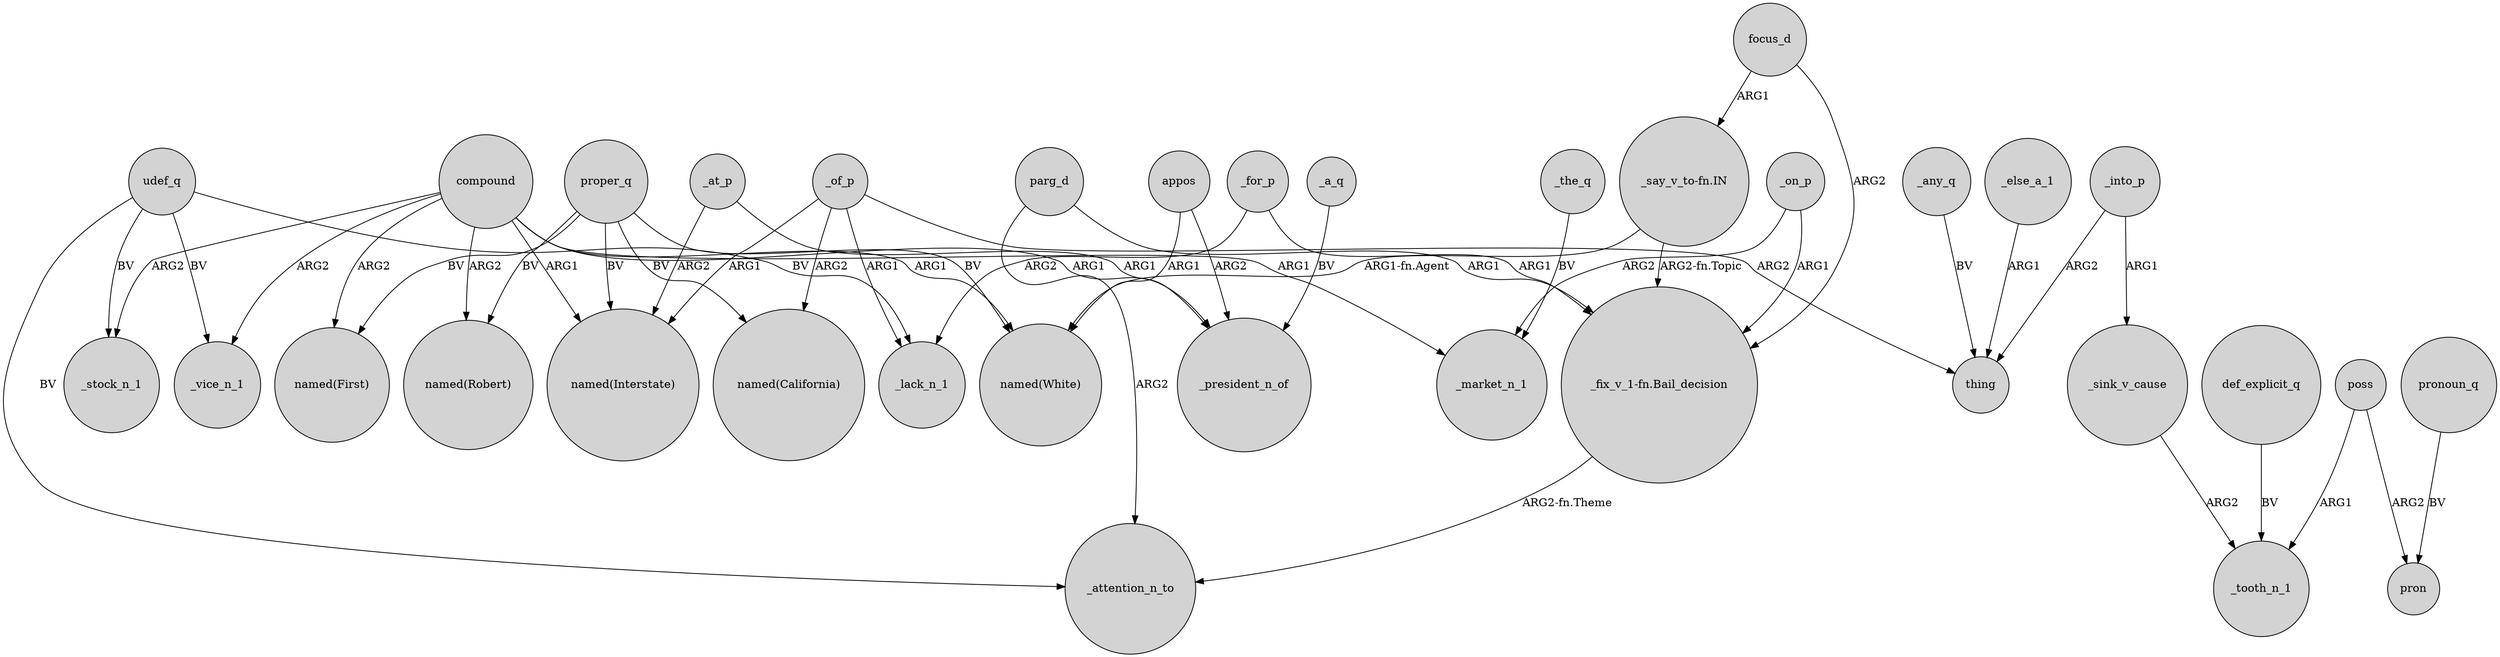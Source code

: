 digraph {
	node [shape=circle style=filled]
	_at_p -> "named(Interstate)" [label=ARG2]
	"_say_v_to-fn.IN" -> "_fix_v_1-fn.Bail_decision" [label="ARG2-fn.Topic"]
	compound -> _vice_n_1 [label=ARG2]
	_of_p -> "named(California)" [label=ARG2]
	_for_p -> _lack_n_1 [label=ARG2]
	parg_d -> "_fix_v_1-fn.Bail_decision" [label=ARG1]
	_of_p -> _lack_n_1 [label=ARG1]
	poss -> pron [label=ARG2]
	_sink_v_cause -> _tooth_n_1 [label=ARG2]
	compound -> "named(Robert)" [label=ARG2]
	_on_p -> _market_n_1 [label=ARG2]
	proper_q -> "named(First)" [label=BV]
	appos -> "named(White)" [label=ARG1]
	proper_q -> "named(Interstate)" [label=BV]
	_of_p -> thing [label=ARG2]
	parg_d -> _attention_n_to [label=ARG2]
	proper_q -> "named(California)" [label=BV]
	compound -> "named(First)" [label=ARG2]
	udef_q -> _vice_n_1 [label=BV]
	"_say_v_to-fn.IN" -> "named(White)" [label="ARG1-fn.Agent"]
	compound -> _stock_n_1 [label=ARG2]
	appos -> _president_n_of [label=ARG2]
	poss -> _tooth_n_1 [label=ARG1]
	pronoun_q -> pron [label=BV]
	proper_q -> "named(White)" [label=BV]
	udef_q -> _stock_n_1 [label=BV]
	focus_d -> "_fix_v_1-fn.Bail_decision" [label=ARG2]
	compound -> _president_n_of [label=ARG1]
	proper_q -> "named(Robert)" [label=BV]
	"_fix_v_1-fn.Bail_decision" -> _attention_n_to [label="ARG2-fn.Theme"]
	compound -> "named(Interstate)" [label=ARG1]
	_at_p -> _president_n_of [label=ARG1]
	udef_q -> _lack_n_1 [label=BV]
	_a_q -> _president_n_of [label=BV]
	_else_a_1 -> thing [label=ARG1]
	_into_p -> thing [label=ARG2]
	compound -> _market_n_1 [label=ARG1]
	def_explicit_q -> _tooth_n_1 [label=BV]
	_on_p -> "_fix_v_1-fn.Bail_decision" [label=ARG1]
	_the_q -> _market_n_1 [label=BV]
	compound -> "named(White)" [label=ARG1]
	_of_p -> "named(Interstate)" [label=ARG1]
	_into_p -> _sink_v_cause [label=ARG1]
	udef_q -> _attention_n_to [label=BV]
	_any_q -> thing [label=BV]
	_for_p -> "_fix_v_1-fn.Bail_decision" [label=ARG1]
	focus_d -> "_say_v_to-fn.IN" [label=ARG1]
}
